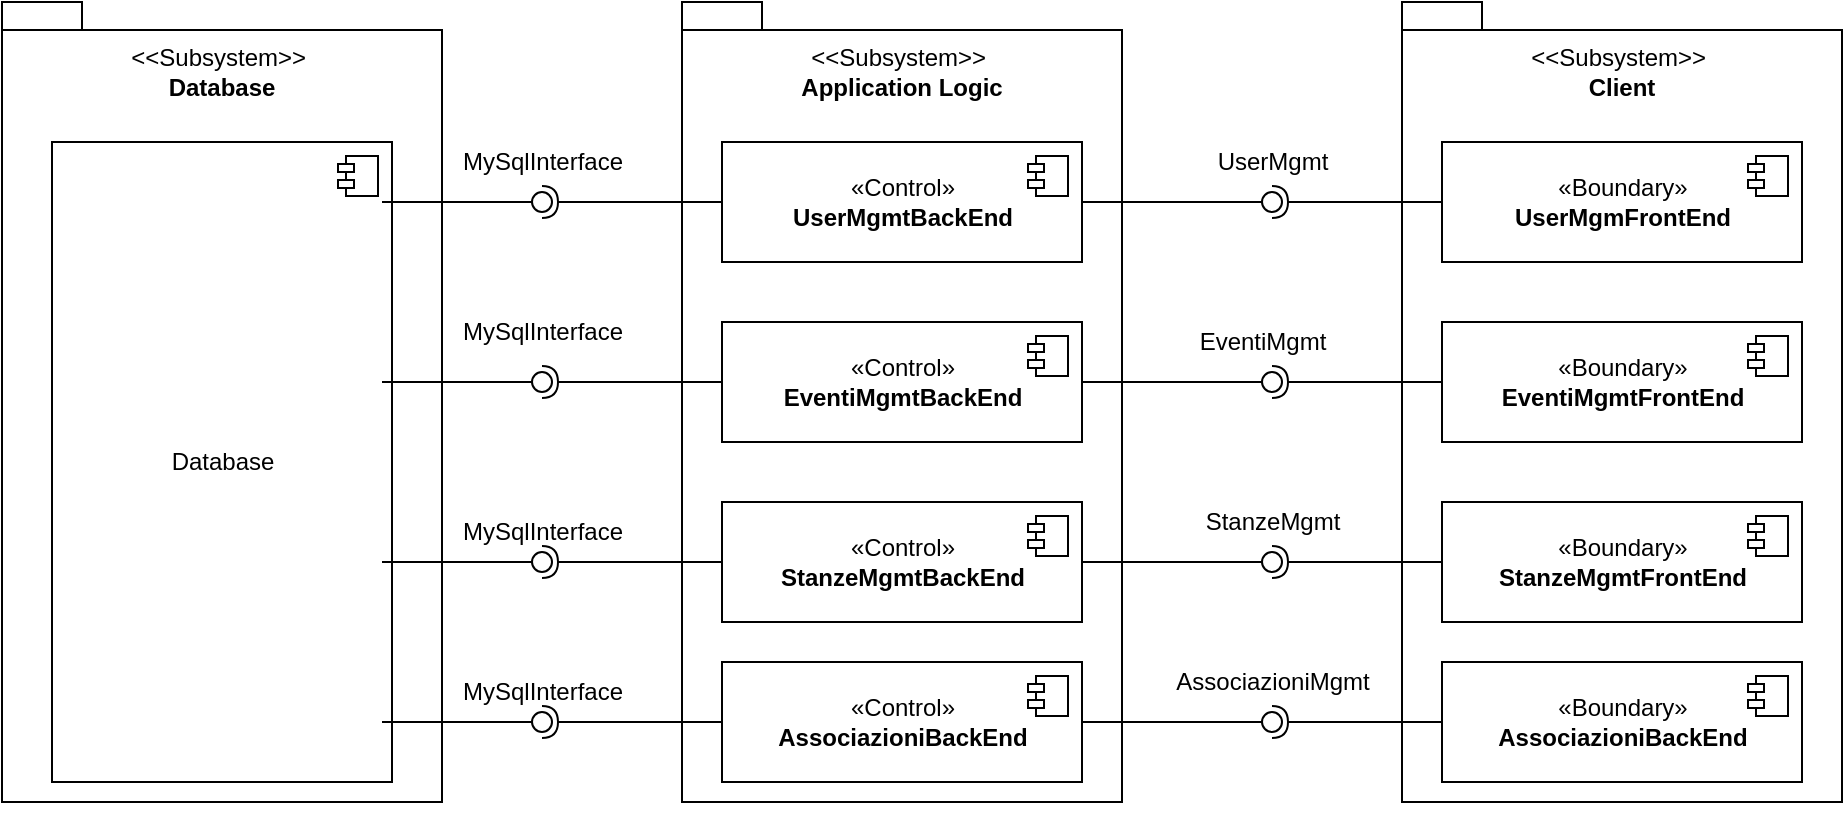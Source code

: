 <mxfile version="20.8.5" type="device"><diagram name="Page-1" id="5f0bae14-7c28-e335-631c-24af17079c00"><mxGraphModel dx="1434" dy="756" grid="1" gridSize="10" guides="1" tooltips="1" connect="1" arrows="1" fold="1" page="1" pageScale="1" pageWidth="1100" pageHeight="850" background="none" math="0" shadow="0"><root><mxCell id="0"/><mxCell id="1" parent="0"/><mxCell id="_pv0XR-JHxFxdx57JU0y-2" value="" style="shape=folder;fontStyle=1;spacingTop=10;tabWidth=40;tabHeight=14;tabPosition=left;html=1;labelPosition=center;verticalLabelPosition=middle;align=center;verticalAlign=middle;" parent="1" vertex="1"><mxGeometry x="80" y="160" width="220" height="400" as="geometry"/></mxCell><mxCell id="_pv0XR-JHxFxdx57JU0y-5" value="Database" style="html=1;dropTarget=0;" parent="1" vertex="1"><mxGeometry x="105" y="230" width="170" height="320" as="geometry"/></mxCell><mxCell id="_pv0XR-JHxFxdx57JU0y-6" value="" style="shape=module;jettyWidth=8;jettyHeight=4;" parent="_pv0XR-JHxFxdx57JU0y-5" vertex="1"><mxGeometry x="1" width="20" height="20" relative="1" as="geometry"><mxPoint x="-27" y="7" as="offset"/></mxGeometry></mxCell><mxCell id="_pv0XR-JHxFxdx57JU0y-7" value="&amp;lt;&amp;lt;Subsystem&amp;gt;&amp;gt;&amp;nbsp;&lt;br&gt;&lt;b&gt;Database&lt;/b&gt;" style="text;html=1;strokeColor=none;fillColor=none;align=center;verticalAlign=middle;whiteSpace=wrap;rounded=0;" parent="1" vertex="1"><mxGeometry x="160" y="180" width="60" height="30" as="geometry"/></mxCell><mxCell id="_pv0XR-JHxFxdx57JU0y-8" style="edgeStyle=orthogonalEdgeStyle;rounded=0;orthogonalLoop=1;jettySize=auto;html=1;exitX=0.5;exitY=1;exitDx=0;exitDy=0;" parent="1" source="_pv0XR-JHxFxdx57JU0y-7" target="_pv0XR-JHxFxdx57JU0y-7" edge="1"><mxGeometry relative="1" as="geometry"/></mxCell><mxCell id="_pv0XR-JHxFxdx57JU0y-10" value="" style="shape=folder;fontStyle=1;spacingTop=10;tabWidth=40;tabHeight=14;tabPosition=left;html=1;labelPosition=center;verticalLabelPosition=middle;align=center;verticalAlign=middle;" parent="1" vertex="1"><mxGeometry x="420" y="160" width="220" height="400" as="geometry"/></mxCell><mxCell id="_pv0XR-JHxFxdx57JU0y-13" value="&amp;lt;&amp;lt;Subsystem&amp;gt;&amp;gt;&amp;nbsp;&lt;br&gt;&lt;b&gt;Application Logic&lt;/b&gt;" style="text;html=1;strokeColor=none;fillColor=none;align=center;verticalAlign=middle;whiteSpace=wrap;rounded=0;" parent="1" vertex="1"><mxGeometry x="420" y="180" width="220" height="30" as="geometry"/></mxCell><mxCell id="_pv0XR-JHxFxdx57JU0y-14" style="edgeStyle=orthogonalEdgeStyle;rounded=0;orthogonalLoop=1;jettySize=auto;html=1;exitX=0.5;exitY=1;exitDx=0;exitDy=0;" parent="1" source="_pv0XR-JHxFxdx57JU0y-13" target="_pv0XR-JHxFxdx57JU0y-13" edge="1"><mxGeometry relative="1" as="geometry"/></mxCell><mxCell id="_pv0XR-JHxFxdx57JU0y-17" value="" style="shape=folder;fontStyle=1;spacingTop=10;tabWidth=40;tabHeight=14;tabPosition=left;html=1;labelPosition=center;verticalLabelPosition=middle;align=center;verticalAlign=middle;" parent="1" vertex="1"><mxGeometry x="780" y="160" width="220" height="400" as="geometry"/></mxCell><mxCell id="_pv0XR-JHxFxdx57JU0y-20" value="&amp;lt;&amp;lt;Subsystem&amp;gt;&amp;gt;&amp;nbsp;&lt;br&gt;&lt;b&gt;Client&lt;/b&gt;" style="text;html=1;strokeColor=none;fillColor=none;align=center;verticalAlign=middle;whiteSpace=wrap;rounded=0;" parent="1" vertex="1"><mxGeometry x="780" y="180" width="220" height="30" as="geometry"/></mxCell><mxCell id="_pv0XR-JHxFxdx57JU0y-21" style="edgeStyle=orthogonalEdgeStyle;rounded=0;orthogonalLoop=1;jettySize=auto;html=1;exitX=0.5;exitY=1;exitDx=0;exitDy=0;" parent="1" source="_pv0XR-JHxFxdx57JU0y-20" target="_pv0XR-JHxFxdx57JU0y-20" edge="1"><mxGeometry relative="1" as="geometry"/></mxCell><mxCell id="_pv0XR-JHxFxdx57JU0y-22" value="«Control»&lt;br&gt;&lt;b&gt;UserMgmtBackEnd&lt;/b&gt;" style="html=1;dropTarget=0;" parent="1" vertex="1"><mxGeometry x="440" y="230" width="180" height="60" as="geometry"/></mxCell><mxCell id="_pv0XR-JHxFxdx57JU0y-23" value="" style="shape=module;jettyWidth=8;jettyHeight=4;" parent="_pv0XR-JHxFxdx57JU0y-22" vertex="1"><mxGeometry x="1" width="20" height="20" relative="1" as="geometry"><mxPoint x="-27" y="7" as="offset"/></mxGeometry></mxCell><mxCell id="_pv0XR-JHxFxdx57JU0y-24" value="«Boundary»&lt;br&gt;&lt;b&gt;UserMgmFrontEnd&lt;/b&gt;" style="html=1;dropTarget=0;" parent="1" vertex="1"><mxGeometry x="800" y="230" width="180" height="60" as="geometry"/></mxCell><mxCell id="_pv0XR-JHxFxdx57JU0y-25" value="" style="shape=module;jettyWidth=8;jettyHeight=4;" parent="_pv0XR-JHxFxdx57JU0y-24" vertex="1"><mxGeometry x="1" width="20" height="20" relative="1" as="geometry"><mxPoint x="-27" y="7" as="offset"/></mxGeometry></mxCell><mxCell id="_pv0XR-JHxFxdx57JU0y-29" value="" style="rounded=0;orthogonalLoop=1;jettySize=auto;html=1;endArrow=none;endFill=0;sketch=0;sourcePerimeterSpacing=0;targetPerimeterSpacing=0;" parent="1" target="_pv0XR-JHxFxdx57JU0y-31" edge="1"><mxGeometry relative="1" as="geometry"><mxPoint x="270" y="260" as="sourcePoint"/></mxGeometry></mxCell><mxCell id="_pv0XR-JHxFxdx57JU0y-30" value="" style="rounded=0;orthogonalLoop=1;jettySize=auto;html=1;endArrow=halfCircle;endFill=0;entryX=0.5;entryY=0.5;endSize=6;strokeWidth=1;sketch=0;exitX=0;exitY=0.5;exitDx=0;exitDy=0;" parent="1" source="_pv0XR-JHxFxdx57JU0y-22" target="_pv0XR-JHxFxdx57JU0y-31" edge="1"><mxGeometry relative="1" as="geometry"><mxPoint x="370" y="260" as="sourcePoint"/></mxGeometry></mxCell><mxCell id="_pv0XR-JHxFxdx57JU0y-31" value="" style="ellipse;whiteSpace=wrap;html=1;align=center;aspect=fixed;resizable=0;points=[];outlineConnect=0;sketch=0;" parent="1" vertex="1"><mxGeometry x="345" y="255" width="10" height="10" as="geometry"/></mxCell><mxCell id="_pv0XR-JHxFxdx57JU0y-32" value="MySqlInterface" style="text;html=1;align=center;verticalAlign=middle;resizable=0;points=[];autosize=1;strokeColor=none;fillColor=none;" parent="1" vertex="1"><mxGeometry x="300" y="225" width="100" height="30" as="geometry"/></mxCell><mxCell id="_pv0XR-JHxFxdx57JU0y-37" value="" style="rounded=0;orthogonalLoop=1;jettySize=auto;html=1;endArrow=none;endFill=0;sketch=0;sourcePerimeterSpacing=0;targetPerimeterSpacing=0;exitX=1;exitY=0.5;exitDx=0;exitDy=0;" parent="1" source="_pv0XR-JHxFxdx57JU0y-22" target="_pv0XR-JHxFxdx57JU0y-39" edge="1"><mxGeometry relative="1" as="geometry"><mxPoint x="690" y="265" as="sourcePoint"/></mxGeometry></mxCell><mxCell id="_pv0XR-JHxFxdx57JU0y-38" value="" style="rounded=0;orthogonalLoop=1;jettySize=auto;html=1;endArrow=halfCircle;endFill=0;entryX=0.5;entryY=0.5;endSize=6;strokeWidth=1;sketch=0;exitX=0;exitY=0.5;exitDx=0;exitDy=0;" parent="1" source="_pv0XR-JHxFxdx57JU0y-24" target="_pv0XR-JHxFxdx57JU0y-39" edge="1"><mxGeometry relative="1" as="geometry"><mxPoint x="730" y="265" as="sourcePoint"/></mxGeometry></mxCell><mxCell id="_pv0XR-JHxFxdx57JU0y-39" value="" style="ellipse;whiteSpace=wrap;html=1;align=center;aspect=fixed;resizable=0;points=[];outlineConnect=0;sketch=0;" parent="1" vertex="1"><mxGeometry x="710" y="255" width="10" height="10" as="geometry"/></mxCell><mxCell id="_pv0XR-JHxFxdx57JU0y-40" value="UserMgmt" style="text;html=1;align=center;verticalAlign=middle;resizable=0;points=[];autosize=1;strokeColor=none;fillColor=none;" parent="1" vertex="1"><mxGeometry x="675" y="225" width="80" height="30" as="geometry"/></mxCell><mxCell id="_pv0XR-JHxFxdx57JU0y-41" value="«Control»&lt;br&gt;&lt;b&gt;EventiMgmtBackEnd&lt;/b&gt;" style="html=1;dropTarget=0;" parent="1" vertex="1"><mxGeometry x="440" y="320" width="180" height="60" as="geometry"/></mxCell><mxCell id="_pv0XR-JHxFxdx57JU0y-42" value="" style="shape=module;jettyWidth=8;jettyHeight=4;" parent="_pv0XR-JHxFxdx57JU0y-41" vertex="1"><mxGeometry x="1" width="20" height="20" relative="1" as="geometry"><mxPoint x="-27" y="7" as="offset"/></mxGeometry></mxCell><mxCell id="_pv0XR-JHxFxdx57JU0y-54" value="" style="rounded=0;orthogonalLoop=1;jettySize=auto;html=1;endArrow=none;endFill=0;sketch=0;sourcePerimeterSpacing=0;targetPerimeterSpacing=0;" parent="1" target="_pv0XR-JHxFxdx57JU0y-56" edge="1"><mxGeometry relative="1" as="geometry"><mxPoint x="270" y="350" as="sourcePoint"/></mxGeometry></mxCell><mxCell id="_pv0XR-JHxFxdx57JU0y-55" value="" style="rounded=0;orthogonalLoop=1;jettySize=auto;html=1;endArrow=halfCircle;endFill=0;entryX=0.5;entryY=0.5;endSize=6;strokeWidth=1;sketch=0;exitX=0;exitY=0.5;exitDx=0;exitDy=0;" parent="1" source="_pv0XR-JHxFxdx57JU0y-41" target="_pv0XR-JHxFxdx57JU0y-56" edge="1"><mxGeometry relative="1" as="geometry"><mxPoint x="370" y="355" as="sourcePoint"/></mxGeometry></mxCell><mxCell id="_pv0XR-JHxFxdx57JU0y-56" value="" style="ellipse;whiteSpace=wrap;html=1;align=center;aspect=fixed;resizable=0;points=[];outlineConnect=0;sketch=0;" parent="1" vertex="1"><mxGeometry x="345" y="345" width="10" height="10" as="geometry"/></mxCell><mxCell id="_pv0XR-JHxFxdx57JU0y-57" value="MySqlInterface" style="text;html=1;align=center;verticalAlign=middle;resizable=0;points=[];autosize=1;strokeColor=none;fillColor=none;" parent="1" vertex="1"><mxGeometry x="300" y="310" width="100" height="30" as="geometry"/></mxCell><mxCell id="_pv0XR-JHxFxdx57JU0y-58" value="«Boundary»&lt;br&gt;&lt;b&gt;EventiMgmtFrontEnd&lt;/b&gt;" style="html=1;dropTarget=0;" parent="1" vertex="1"><mxGeometry x="800" y="320" width="180" height="60" as="geometry"/></mxCell><mxCell id="_pv0XR-JHxFxdx57JU0y-59" value="" style="shape=module;jettyWidth=8;jettyHeight=4;" parent="_pv0XR-JHxFxdx57JU0y-58" vertex="1"><mxGeometry x="1" width="20" height="20" relative="1" as="geometry"><mxPoint x="-27" y="7" as="offset"/></mxGeometry></mxCell><mxCell id="_pv0XR-JHxFxdx57JU0y-63" value="" style="rounded=0;orthogonalLoop=1;jettySize=auto;html=1;endArrow=none;endFill=0;sketch=0;sourcePerimeterSpacing=0;targetPerimeterSpacing=0;exitX=1;exitY=0.5;exitDx=0;exitDy=0;" parent="1" source="_pv0XR-JHxFxdx57JU0y-41" target="_pv0XR-JHxFxdx57JU0y-65" edge="1"><mxGeometry relative="1" as="geometry"><mxPoint x="695" y="350" as="sourcePoint"/></mxGeometry></mxCell><mxCell id="_pv0XR-JHxFxdx57JU0y-64" value="" style="rounded=0;orthogonalLoop=1;jettySize=auto;html=1;endArrow=halfCircle;endFill=0;entryX=0.5;entryY=0.5;endSize=6;strokeWidth=1;sketch=0;" parent="1" source="_pv0XR-JHxFxdx57JU0y-58" target="_pv0XR-JHxFxdx57JU0y-65" edge="1"><mxGeometry relative="1" as="geometry"><mxPoint x="735" y="350" as="sourcePoint"/></mxGeometry></mxCell><mxCell id="_pv0XR-JHxFxdx57JU0y-65" value="" style="ellipse;whiteSpace=wrap;html=1;align=center;aspect=fixed;resizable=0;points=[];outlineConnect=0;sketch=0;" parent="1" vertex="1"><mxGeometry x="710" y="345" width="10" height="10" as="geometry"/></mxCell><mxCell id="_pv0XR-JHxFxdx57JU0y-66" value="EventiMgmt" style="text;html=1;align=center;verticalAlign=middle;resizable=0;points=[];autosize=1;strokeColor=none;fillColor=none;" parent="1" vertex="1"><mxGeometry x="665" y="315" width="90" height="30" as="geometry"/></mxCell><mxCell id="_pv0XR-JHxFxdx57JU0y-67" value="«Control»&lt;br&gt;&lt;b&gt;StanzeMgmtBackEnd&lt;/b&gt;" style="html=1;dropTarget=0;" parent="1" vertex="1"><mxGeometry x="440" y="410" width="180" height="60" as="geometry"/></mxCell><mxCell id="_pv0XR-JHxFxdx57JU0y-68" value="" style="shape=module;jettyWidth=8;jettyHeight=4;" parent="_pv0XR-JHxFxdx57JU0y-67" vertex="1"><mxGeometry x="1" width="20" height="20" relative="1" as="geometry"><mxPoint x="-27" y="7" as="offset"/></mxGeometry></mxCell><mxCell id="_pv0XR-JHxFxdx57JU0y-69" value="«Boundary»&lt;br&gt;&lt;b&gt;StanzeMgmtFrontEnd&lt;/b&gt;" style="html=1;dropTarget=0;" parent="1" vertex="1"><mxGeometry x="800" y="410" width="180" height="60" as="geometry"/></mxCell><mxCell id="_pv0XR-JHxFxdx57JU0y-70" value="" style="shape=module;jettyWidth=8;jettyHeight=4;" parent="_pv0XR-JHxFxdx57JU0y-69" vertex="1"><mxGeometry x="1" width="20" height="20" relative="1" as="geometry"><mxPoint x="-27" y="7" as="offset"/></mxGeometry></mxCell><mxCell id="_pv0XR-JHxFxdx57JU0y-74" value="" style="rounded=0;orthogonalLoop=1;jettySize=auto;html=1;endArrow=none;endFill=0;sketch=0;sourcePerimeterSpacing=0;targetPerimeterSpacing=0;" parent="1" target="_pv0XR-JHxFxdx57JU0y-76" edge="1"><mxGeometry relative="1" as="geometry"><mxPoint x="270" y="440" as="sourcePoint"/></mxGeometry></mxCell><mxCell id="_pv0XR-JHxFxdx57JU0y-75" value="" style="rounded=0;orthogonalLoop=1;jettySize=auto;html=1;endArrow=halfCircle;endFill=0;entryX=0.5;entryY=0.5;endSize=6;strokeWidth=1;sketch=0;exitX=0;exitY=0.5;exitDx=0;exitDy=0;" parent="1" source="_pv0XR-JHxFxdx57JU0y-67" target="_pv0XR-JHxFxdx57JU0y-76" edge="1"><mxGeometry relative="1" as="geometry"><mxPoint x="385" y="440" as="sourcePoint"/></mxGeometry></mxCell><mxCell id="_pv0XR-JHxFxdx57JU0y-76" value="" style="ellipse;whiteSpace=wrap;html=1;align=center;aspect=fixed;resizable=0;points=[];outlineConnect=0;sketch=0;direction=south;" parent="1" vertex="1"><mxGeometry x="345" y="435" width="10" height="10" as="geometry"/></mxCell><mxCell id="_pv0XR-JHxFxdx57JU0y-77" value="MySqlInterface" style="text;html=1;align=center;verticalAlign=middle;resizable=0;points=[];autosize=1;strokeColor=none;fillColor=none;" parent="1" vertex="1"><mxGeometry x="300" y="410" width="100" height="30" as="geometry"/></mxCell><mxCell id="_pv0XR-JHxFxdx57JU0y-78" value="" style="rounded=0;orthogonalLoop=1;jettySize=auto;html=1;endArrow=none;endFill=0;sketch=0;sourcePerimeterSpacing=0;targetPerimeterSpacing=0;exitX=1;exitY=0.5;exitDx=0;exitDy=0;" parent="1" source="_pv0XR-JHxFxdx57JU0y-67" target="_pv0XR-JHxFxdx57JU0y-80" edge="1"><mxGeometry relative="1" as="geometry"><mxPoint x="695" y="440" as="sourcePoint"/></mxGeometry></mxCell><mxCell id="_pv0XR-JHxFxdx57JU0y-79" value="" style="rounded=0;orthogonalLoop=1;jettySize=auto;html=1;endArrow=halfCircle;endFill=0;entryX=0.5;entryY=0.5;endSize=6;strokeWidth=1;sketch=0;exitX=0;exitY=0.5;exitDx=0;exitDy=0;" parent="1" source="_pv0XR-JHxFxdx57JU0y-69" target="_pv0XR-JHxFxdx57JU0y-80" edge="1"><mxGeometry relative="1" as="geometry"><mxPoint x="735" y="440" as="sourcePoint"/></mxGeometry></mxCell><mxCell id="_pv0XR-JHxFxdx57JU0y-80" value="" style="ellipse;whiteSpace=wrap;html=1;align=center;aspect=fixed;resizable=0;points=[];outlineConnect=0;sketch=0;" parent="1" vertex="1"><mxGeometry x="710" y="435" width="10" height="10" as="geometry"/></mxCell><mxCell id="_pv0XR-JHxFxdx57JU0y-81" value="StanzeMgmt" style="text;html=1;align=center;verticalAlign=middle;resizable=0;points=[];autosize=1;strokeColor=none;fillColor=none;" parent="1" vertex="1"><mxGeometry x="670" y="405" width="90" height="30" as="geometry"/></mxCell><mxCell id="_pv0XR-JHxFxdx57JU0y-82" style="edgeStyle=orthogonalEdgeStyle;rounded=0;orthogonalLoop=1;jettySize=auto;html=1;exitX=0.5;exitY=1;exitDx=0;exitDy=0;exitPerimeter=0;" parent="1" source="_pv0XR-JHxFxdx57JU0y-2" target="_pv0XR-JHxFxdx57JU0y-2" edge="1"><mxGeometry relative="1" as="geometry"/></mxCell><mxCell id="h2Dn41u_VKsXQdl2rggW-2" value="«Control»&lt;br&gt;&lt;b&gt;AssociazioniBackEnd&lt;/b&gt;" style="html=1;dropTarget=0;" parent="1" vertex="1"><mxGeometry x="440" y="490" width="180" height="60" as="geometry"/></mxCell><mxCell id="h2Dn41u_VKsXQdl2rggW-3" value="" style="shape=module;jettyWidth=8;jettyHeight=4;" parent="h2Dn41u_VKsXQdl2rggW-2" vertex="1"><mxGeometry x="1" width="20" height="20" relative="1" as="geometry"><mxPoint x="-27" y="7" as="offset"/></mxGeometry></mxCell><mxCell id="h2Dn41u_VKsXQdl2rggW-4" value="«Boundary»&lt;br&gt;&lt;b&gt;AssociazioniBackEnd&lt;/b&gt;" style="html=1;dropTarget=0;" parent="1" vertex="1"><mxGeometry x="800" y="490" width="180" height="60" as="geometry"/></mxCell><mxCell id="h2Dn41u_VKsXQdl2rggW-5" value="" style="shape=module;jettyWidth=8;jettyHeight=4;" parent="h2Dn41u_VKsXQdl2rggW-4" vertex="1"><mxGeometry x="1" width="20" height="20" relative="1" as="geometry"><mxPoint x="-27" y="7" as="offset"/></mxGeometry></mxCell><mxCell id="h2Dn41u_VKsXQdl2rggW-6" value="" style="rounded=0;orthogonalLoop=1;jettySize=auto;html=1;endArrow=none;endFill=0;sketch=0;sourcePerimeterSpacing=0;targetPerimeterSpacing=0;" parent="1" target="h2Dn41u_VKsXQdl2rggW-8" edge="1"><mxGeometry relative="1" as="geometry"><mxPoint x="270" y="520" as="sourcePoint"/></mxGeometry></mxCell><mxCell id="h2Dn41u_VKsXQdl2rggW-7" value="" style="rounded=0;orthogonalLoop=1;jettySize=auto;html=1;endArrow=halfCircle;endFill=0;entryX=0.5;entryY=0.5;endSize=6;strokeWidth=1;sketch=0;" parent="1" source="h2Dn41u_VKsXQdl2rggW-2" target="h2Dn41u_VKsXQdl2rggW-8" edge="1"><mxGeometry relative="1" as="geometry"><mxPoint x="370" y="520" as="sourcePoint"/></mxGeometry></mxCell><mxCell id="h2Dn41u_VKsXQdl2rggW-8" value="" style="ellipse;whiteSpace=wrap;html=1;align=center;aspect=fixed;resizable=0;points=[];outlineConnect=0;sketch=0;" parent="1" vertex="1"><mxGeometry x="345" y="515" width="10" height="10" as="geometry"/></mxCell><mxCell id="h2Dn41u_VKsXQdl2rggW-9" value="" style="rounded=0;orthogonalLoop=1;jettySize=auto;html=1;endArrow=none;endFill=0;sketch=0;sourcePerimeterSpacing=0;targetPerimeterSpacing=0;exitX=1;exitY=0.5;exitDx=0;exitDy=0;" parent="1" source="h2Dn41u_VKsXQdl2rggW-2" target="h2Dn41u_VKsXQdl2rggW-11" edge="1"><mxGeometry relative="1" as="geometry"><mxPoint x="695" y="520" as="sourcePoint"/></mxGeometry></mxCell><mxCell id="h2Dn41u_VKsXQdl2rggW-10" value="" style="rounded=0;orthogonalLoop=1;jettySize=auto;html=1;endArrow=halfCircle;endFill=0;entryX=0.5;entryY=0.5;endSize=6;strokeWidth=1;sketch=0;" parent="1" source="h2Dn41u_VKsXQdl2rggW-4" target="h2Dn41u_VKsXQdl2rggW-11" edge="1"><mxGeometry relative="1" as="geometry"><mxPoint x="735" y="520" as="sourcePoint"/></mxGeometry></mxCell><mxCell id="h2Dn41u_VKsXQdl2rggW-11" value="" style="ellipse;whiteSpace=wrap;html=1;align=center;aspect=fixed;resizable=0;points=[];outlineConnect=0;sketch=0;" parent="1" vertex="1"><mxGeometry x="710" y="515" width="10" height="10" as="geometry"/></mxCell><mxCell id="h2Dn41u_VKsXQdl2rggW-12" value="MySqlInterface" style="text;html=1;align=center;verticalAlign=middle;resizable=0;points=[];autosize=1;strokeColor=none;fillColor=none;" parent="1" vertex="1"><mxGeometry x="300" y="490" width="100" height="30" as="geometry"/></mxCell><mxCell id="h2Dn41u_VKsXQdl2rggW-13" value="AssociazioniMgmt" style="text;html=1;align=center;verticalAlign=middle;resizable=0;points=[];autosize=1;strokeColor=none;fillColor=none;" parent="1" vertex="1"><mxGeometry x="655" y="485" width="120" height="30" as="geometry"/></mxCell></root></mxGraphModel></diagram></mxfile>